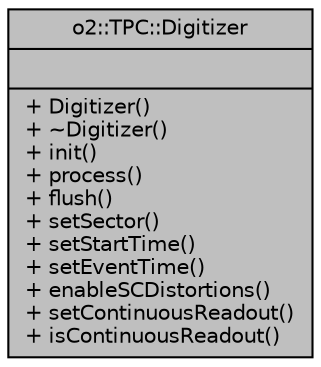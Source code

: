 digraph "o2::TPC::Digitizer"
{
 // INTERACTIVE_SVG=YES
  bgcolor="transparent";
  edge [fontname="Helvetica",fontsize="10",labelfontname="Helvetica",labelfontsize="10"];
  node [fontname="Helvetica",fontsize="10",shape=record];
  Node1 [label="{o2::TPC::Digitizer\n||+ Digitizer()\l+ ~Digitizer()\l+ init()\l+ process()\l+ flush()\l+ setSector()\l+ setStartTime()\l+ setEventTime()\l+ enableSCDistortions()\l+ setContinuousReadout()\l+ isContinuousReadout()\l}",height=0.2,width=0.4,color="black", fillcolor="grey75", style="filled" fontcolor="black"];
}
